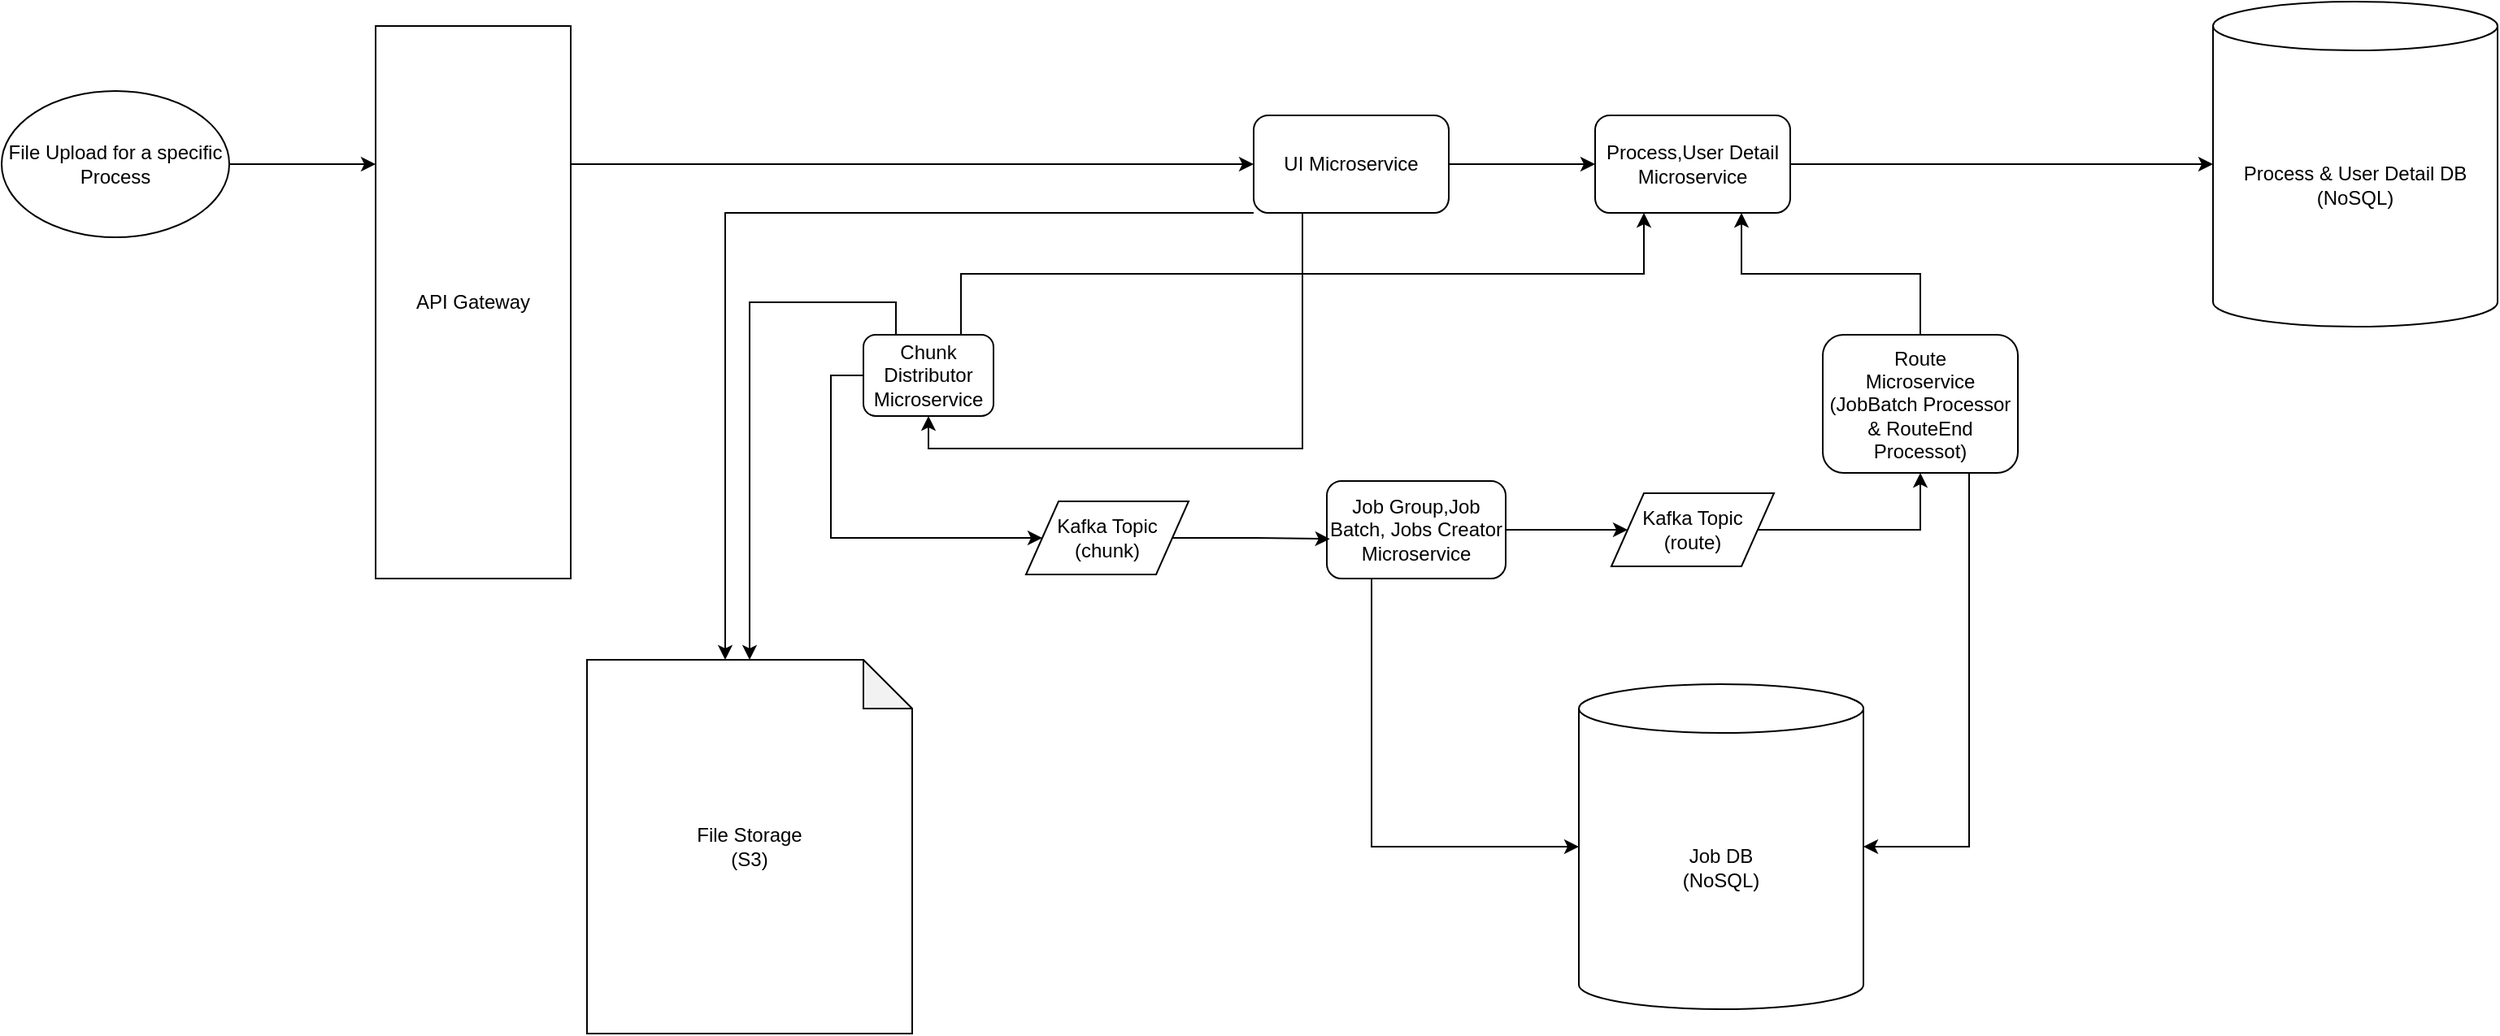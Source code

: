 <mxfile version="23.1.2" type="device">
  <diagram name="Page-1" id="6ccWfan0PvlrrTErAic8">
    <mxGraphModel dx="2465" dy="1915" grid="1" gridSize="10" guides="1" tooltips="1" connect="1" arrows="1" fold="1" page="1" pageScale="1" pageWidth="850" pageHeight="1100" math="0" shadow="0">
      <root>
        <mxCell id="0" />
        <mxCell id="1" parent="0" />
        <mxCell id="J6y4JcxE0GSAiarYAVM2-17" style="edgeStyle=orthogonalEdgeStyle;rounded=0;orthogonalLoop=1;jettySize=auto;html=1;exitX=0.75;exitY=0;exitDx=0;exitDy=0;entryX=0.25;entryY=1;entryDx=0;entryDy=0;" parent="1" source="J6y4JcxE0GSAiarYAVM2-1" target="J6y4JcxE0GSAiarYAVM2-12" edge="1">
          <mxGeometry relative="1" as="geometry" />
        </mxCell>
        <mxCell id="ajP6N9F6MVH2k6uEm9KE-13" style="edgeStyle=orthogonalEdgeStyle;rounded=0;orthogonalLoop=1;jettySize=auto;html=1;exitX=0;exitY=0.5;exitDx=0;exitDy=0;entryX=0;entryY=0.5;entryDx=0;entryDy=0;" edge="1" parent="1" source="J6y4JcxE0GSAiarYAVM2-1" target="J6y4JcxE0GSAiarYAVM2-3">
          <mxGeometry relative="1" as="geometry">
            <Array as="points">
              <mxPoint x="150" y="180" />
              <mxPoint x="150" y="280" />
            </Array>
          </mxGeometry>
        </mxCell>
        <mxCell id="J6y4JcxE0GSAiarYAVM2-1" value="Chunk Distributor Microservice" style="rounded=1;whiteSpace=wrap;html=1;" parent="1" vertex="1">
          <mxGeometry x="170" y="155" width="80" height="50" as="geometry" />
        </mxCell>
        <mxCell id="J6y4JcxE0GSAiarYAVM2-3" value="&lt;div&gt;Kafka Topic&lt;/div&gt;&lt;div&gt;(chunk)&lt;br&gt;&lt;/div&gt;" style="shape=parallelogram;perimeter=parallelogramPerimeter;whiteSpace=wrap;html=1;fixedSize=1;" parent="1" vertex="1">
          <mxGeometry x="270" y="257.5" width="100" height="45" as="geometry" />
        </mxCell>
        <mxCell id="J6y4JcxE0GSAiarYAVM2-6" style="edgeStyle=orthogonalEdgeStyle;rounded=0;orthogonalLoop=1;jettySize=auto;html=1;exitX=1;exitY=0.5;exitDx=0;exitDy=0;entryX=0;entryY=0.5;entryDx=0;entryDy=0;" parent="1" source="J6y4JcxE0GSAiarYAVM2-4" target="J6y4JcxE0GSAiarYAVM2-7" edge="1">
          <mxGeometry relative="1" as="geometry">
            <mxPoint x="650" y="175.333" as="targetPoint" />
          </mxGeometry>
        </mxCell>
        <mxCell id="J6y4JcxE0GSAiarYAVM2-4" value="&lt;div&gt;Job Group,Job Batch, Jobs Creator&lt;/div&gt;&lt;div&gt;Microservice&lt;br&gt;&lt;/div&gt;" style="rounded=1;whiteSpace=wrap;html=1;" parent="1" vertex="1">
          <mxGeometry x="455" y="245" width="110" height="60" as="geometry" />
        </mxCell>
        <mxCell id="J6y4JcxE0GSAiarYAVM2-5" style="edgeStyle=orthogonalEdgeStyle;rounded=0;orthogonalLoop=1;jettySize=auto;html=1;exitX=1;exitY=0.5;exitDx=0;exitDy=0;entryX=0.017;entryY=0.594;entryDx=0;entryDy=0;entryPerimeter=0;" parent="1" source="J6y4JcxE0GSAiarYAVM2-3" target="J6y4JcxE0GSAiarYAVM2-4" edge="1">
          <mxGeometry relative="1" as="geometry" />
        </mxCell>
        <mxCell id="ajP6N9F6MVH2k6uEm9KE-6" style="edgeStyle=orthogonalEdgeStyle;rounded=0;orthogonalLoop=1;jettySize=auto;html=1;exitX=1;exitY=0.5;exitDx=0;exitDy=0;entryX=0.5;entryY=1;entryDx=0;entryDy=0;" edge="1" parent="1" source="J6y4JcxE0GSAiarYAVM2-7" target="J6y4JcxE0GSAiarYAVM2-8">
          <mxGeometry relative="1" as="geometry">
            <mxPoint x="840" y="205" as="targetPoint" />
          </mxGeometry>
        </mxCell>
        <mxCell id="J6y4JcxE0GSAiarYAVM2-7" value="&lt;div&gt;Kafka Topic&lt;/div&gt;&lt;div&gt;(route)&lt;br&gt;&lt;/div&gt;" style="shape=parallelogram;perimeter=parallelogramPerimeter;whiteSpace=wrap;html=1;fixedSize=1;" parent="1" vertex="1">
          <mxGeometry x="630" y="252.5" width="100" height="45" as="geometry" />
        </mxCell>
        <mxCell id="J6y4JcxE0GSAiarYAVM2-18" style="edgeStyle=orthogonalEdgeStyle;rounded=0;orthogonalLoop=1;jettySize=auto;html=1;exitX=0.5;exitY=0;exitDx=0;exitDy=0;entryX=0.75;entryY=1;entryDx=0;entryDy=0;" parent="1" source="J6y4JcxE0GSAiarYAVM2-8" target="J6y4JcxE0GSAiarYAVM2-12" edge="1">
          <mxGeometry relative="1" as="geometry">
            <mxPoint x="810" y="145" as="sourcePoint" />
          </mxGeometry>
        </mxCell>
        <mxCell id="J6y4JcxE0GSAiarYAVM2-8" value="&lt;div&gt;Route&lt;/div&gt;&lt;div&gt;Microservice&lt;br&gt;&lt;/div&gt;&lt;div&gt;(JobBatch Processor &amp;amp; RouteEnd Processot)&lt;br&gt;&lt;/div&gt;" style="rounded=1;whiteSpace=wrap;html=1;" parent="1" vertex="1">
          <mxGeometry x="760" y="155" width="120" height="85" as="geometry" />
        </mxCell>
        <mxCell id="ajP6N9F6MVH2k6uEm9KE-10" style="edgeStyle=orthogonalEdgeStyle;rounded=0;orthogonalLoop=1;jettySize=auto;html=1;exitX=1;exitY=0.5;exitDx=0;exitDy=0;entryX=0;entryY=0.25;entryDx=0;entryDy=0;" edge="1" parent="1" source="J6y4JcxE0GSAiarYAVM2-10" target="ajP6N9F6MVH2k6uEm9KE-9">
          <mxGeometry relative="1" as="geometry" />
        </mxCell>
        <mxCell id="J6y4JcxE0GSAiarYAVM2-10" value="File Upload for a specific Process" style="ellipse;whiteSpace=wrap;html=1;" parent="1" vertex="1">
          <mxGeometry x="-360" y="5" width="140" height="90" as="geometry" />
        </mxCell>
        <mxCell id="J6y4JcxE0GSAiarYAVM2-12" value="Process,User Detail Microservice" style="rounded=1;whiteSpace=wrap;html=1;" parent="1" vertex="1">
          <mxGeometry x="620" y="20" width="120" height="60" as="geometry" />
        </mxCell>
        <mxCell id="ajP6N9F6MVH2k6uEm9KE-3" style="edgeStyle=orthogonalEdgeStyle;rounded=0;orthogonalLoop=1;jettySize=auto;html=1;exitX=1;exitY=0.5;exitDx=0;exitDy=0;entryX=0;entryY=0.5;entryDx=0;entryDy=0;" edge="1" parent="1" source="ajP6N9F6MVH2k6uEm9KE-1" target="J6y4JcxE0GSAiarYAVM2-12">
          <mxGeometry relative="1" as="geometry" />
        </mxCell>
        <mxCell id="ajP6N9F6MVH2k6uEm9KE-5" style="edgeStyle=orthogonalEdgeStyle;rounded=0;orthogonalLoop=1;jettySize=auto;html=1;exitX=0.25;exitY=1;exitDx=0;exitDy=0;entryX=0.5;entryY=1;entryDx=0;entryDy=0;" edge="1" parent="1" source="ajP6N9F6MVH2k6uEm9KE-1" target="J6y4JcxE0GSAiarYAVM2-1">
          <mxGeometry relative="1" as="geometry" />
        </mxCell>
        <mxCell id="ajP6N9F6MVH2k6uEm9KE-1" value="UI Microservice" style="rounded=1;whiteSpace=wrap;html=1;" vertex="1" parent="1">
          <mxGeometry x="410" y="20" width="120" height="60" as="geometry" />
        </mxCell>
        <mxCell id="ajP6N9F6MVH2k6uEm9KE-11" style="edgeStyle=orthogonalEdgeStyle;rounded=0;orthogonalLoop=1;jettySize=auto;html=1;exitX=1;exitY=0.25;exitDx=0;exitDy=0;entryX=0;entryY=0.5;entryDx=0;entryDy=0;" edge="1" parent="1" source="ajP6N9F6MVH2k6uEm9KE-9" target="ajP6N9F6MVH2k6uEm9KE-1">
          <mxGeometry relative="1" as="geometry" />
        </mxCell>
        <mxCell id="ajP6N9F6MVH2k6uEm9KE-9" value="API Gateway" style="rounded=0;whiteSpace=wrap;html=1;" vertex="1" parent="1">
          <mxGeometry x="-130" y="-35" width="120" height="340" as="geometry" />
        </mxCell>
        <mxCell id="ajP6N9F6MVH2k6uEm9KE-14" value="&lt;div&gt;Job DB&lt;/div&gt;&lt;div&gt;(NoSQL)&lt;br&gt;&lt;/div&gt;" style="shape=cylinder3;whiteSpace=wrap;html=1;boundedLbl=1;backgroundOutline=1;size=15;" vertex="1" parent="1">
          <mxGeometry x="610" y="370" width="175" height="200" as="geometry" />
        </mxCell>
        <mxCell id="ajP6N9F6MVH2k6uEm9KE-16" style="edgeStyle=orthogonalEdgeStyle;rounded=0;orthogonalLoop=1;jettySize=auto;html=1;exitX=0.25;exitY=1;exitDx=0;exitDy=0;entryX=0;entryY=0.5;entryDx=0;entryDy=0;entryPerimeter=0;" edge="1" parent="1" source="J6y4JcxE0GSAiarYAVM2-4" target="ajP6N9F6MVH2k6uEm9KE-14">
          <mxGeometry relative="1" as="geometry" />
        </mxCell>
        <mxCell id="ajP6N9F6MVH2k6uEm9KE-17" style="edgeStyle=orthogonalEdgeStyle;rounded=0;orthogonalLoop=1;jettySize=auto;html=1;exitX=0.75;exitY=1;exitDx=0;exitDy=0;entryX=1;entryY=0.5;entryDx=0;entryDy=0;entryPerimeter=0;" edge="1" parent="1" source="J6y4JcxE0GSAiarYAVM2-8" target="ajP6N9F6MVH2k6uEm9KE-14">
          <mxGeometry relative="1" as="geometry" />
        </mxCell>
        <mxCell id="ajP6N9F6MVH2k6uEm9KE-19" value="&lt;div&gt;Process &amp;amp; User Detail DB&lt;/div&gt;&lt;div&gt;(NoSQL)&lt;/div&gt;" style="shape=cylinder3;whiteSpace=wrap;html=1;boundedLbl=1;backgroundOutline=1;size=15;" vertex="1" parent="1">
          <mxGeometry x="1000" y="-50" width="175" height="200" as="geometry" />
        </mxCell>
        <mxCell id="ajP6N9F6MVH2k6uEm9KE-20" style="edgeStyle=orthogonalEdgeStyle;rounded=0;orthogonalLoop=1;jettySize=auto;html=1;exitX=1;exitY=0.5;exitDx=0;exitDy=0;entryX=0;entryY=0.5;entryDx=0;entryDy=0;entryPerimeter=0;" edge="1" parent="1" source="J6y4JcxE0GSAiarYAVM2-12" target="ajP6N9F6MVH2k6uEm9KE-19">
          <mxGeometry relative="1" as="geometry" />
        </mxCell>
        <mxCell id="ajP6N9F6MVH2k6uEm9KE-21" value="&lt;div&gt;File Storage&lt;/div&gt;&lt;div&gt;(S3)&lt;br&gt;&lt;/div&gt;" style="shape=note;whiteSpace=wrap;html=1;backgroundOutline=1;darkOpacity=0.05;" vertex="1" parent="1">
          <mxGeometry y="355" width="200" height="230" as="geometry" />
        </mxCell>
        <mxCell id="ajP6N9F6MVH2k6uEm9KE-23" style="edgeStyle=orthogonalEdgeStyle;rounded=0;orthogonalLoop=1;jettySize=auto;html=1;exitX=0;exitY=1;exitDx=0;exitDy=0;entryX=0;entryY=0;entryDx=85;entryDy=0;entryPerimeter=0;" edge="1" parent="1" source="ajP6N9F6MVH2k6uEm9KE-1" target="ajP6N9F6MVH2k6uEm9KE-21">
          <mxGeometry relative="1" as="geometry">
            <Array as="points">
              <mxPoint x="85" y="80" />
            </Array>
          </mxGeometry>
        </mxCell>
        <mxCell id="ajP6N9F6MVH2k6uEm9KE-25" style="edgeStyle=orthogonalEdgeStyle;rounded=0;orthogonalLoop=1;jettySize=auto;html=1;exitX=0.25;exitY=0;exitDx=0;exitDy=0;entryX=0.5;entryY=0;entryDx=0;entryDy=0;entryPerimeter=0;" edge="1" parent="1" source="J6y4JcxE0GSAiarYAVM2-1" target="ajP6N9F6MVH2k6uEm9KE-21">
          <mxGeometry relative="1" as="geometry" />
        </mxCell>
      </root>
    </mxGraphModel>
  </diagram>
</mxfile>
